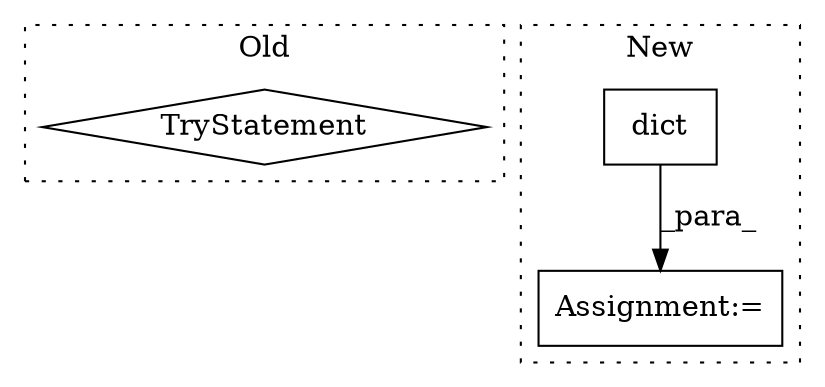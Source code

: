 digraph G {
subgraph cluster0 {
1 [label="TryStatement" a="54" s="179" l="4" shape="diamond"];
label = "Old";
style="dotted";
}
subgraph cluster1 {
2 [label="dict" a="32" s="257,264" l="5,1" shape="box"];
3 [label="Assignment:=" a="7" s="388,479" l="53,2" shape="box"];
label = "New";
style="dotted";
}
2 -> 3 [label="_para_"];
}
